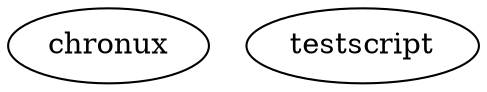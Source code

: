 /* Created by mdot for Matlab */
digraph m2html {

  chronux [URL="chronux.html"];
  testscript [URL="testscript.html"];
}